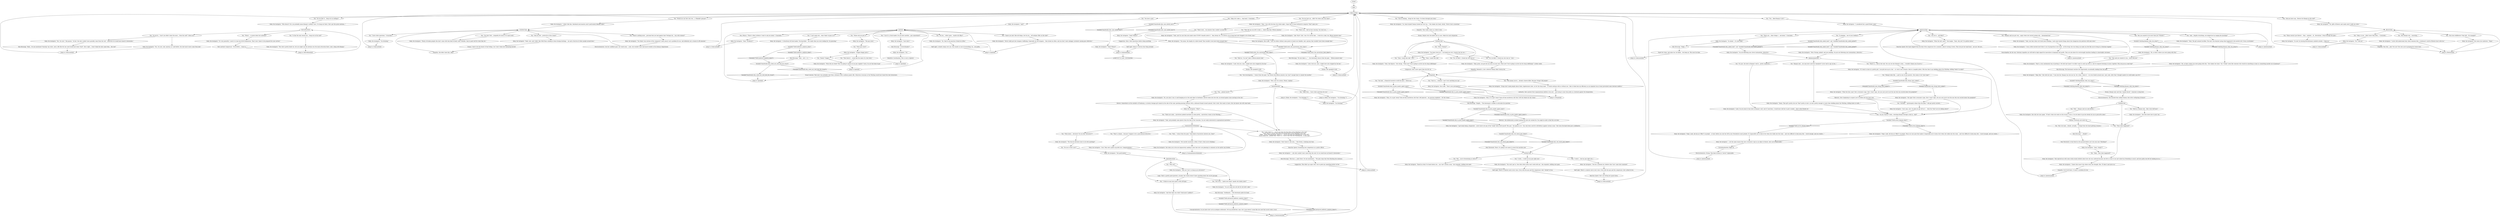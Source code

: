 # LAIR / INSTIGATOR CASE
# Here you can present your case to Ruby and find yourself left without much of a case.
# ==================================================
digraph G {
	  0 [label="START"];
	  1 [label="input"];
	  2 [label="Ruby, the Instigator: \"You know who he is -- he fucked me over. Country boy my ass...\""];
	  3 [label="Ruby, the Instigator: \"Yeah, that figures.\" She shrugs. \"What now? You're going to arrest me for drug trafficking?\""];
	  4 [label="Ruby, the Instigator: \"Yeah? Where?\""];
	  5 [label="Empathy: Was that... pity? For you? She sees you're grasping for straws here."];
	  6 [label="Empathy: She didn't hate him, okay?"];
	  7 [label="You: \"Klaasje said... you may have used the *peephole* in her wall to spy on her...\""];
	  8 [label="You: \"I know you don't like old things, but do you... sell antique rifles on the side?\""];
	  9 [label="You: \"Okay, let's take a... step back.\" (Conclude.)"];
	  10 [label="You: \"What about... elevators? Do you like *elevators*?\""];
	  11 [label="You: \"It's just, the hole in Klaasje's wall is.. pretty suspicious...\""];
	  12 [label="You: \"But you wanted to be more than just *friends*.\""];
	  13 [label="You: \"They did say you left to take a... really long leak. Fifteen minutes.\""];
	  14 [label="Ruby, the Instigator: \"Yeah, and I'm sure they also made some FUNNY remarks about it -- they always do. I've driven a lot of long haul and chugged a lot of beer, man.\""];
	  15 [label="Ruby, the Instigator: \"Why?\""];
	  16 [label="Untitled hub"];
	  17 [label="You: \"Wait -- Klaasje said you only kissed...\""];
	  18 [label="Ruby, the Instigator: \"So, heart-of-gold Tommy fucked me over too...\" She shakes her head, slowly. \"Never trust a musician.\""];
	  19 [label="Empathy: Beneath it, she's relieved Tommy didn't betray her."];
	  20 [label="Ruby, the Instigator: \"Look, fuck you, man. I might have also stopped by the bar.\""];
	  21 [label="You: \"I can't quite tell... what *kind* of gun is it?\""];
	  22 [label="You: \"And... despite everything, you helped her by staging the lynching?\""];
	  23 [label="Ruby, the Instigator: \"You think I was envious of his conquests? Look, pussy's not a problem for me. And definitely not a reason to off someone.\""];
	  24 [label="You: \"Is that the only reason you... hung out on the roof?\""];
	  25 [label="Ruby, the Instigator: \"No, they're not practical. Break too often.\""];
	  26 [label="Ruby, the Instigator: \"Nope. Look, she has an *effect* on people. That je ne sais quoi that makes it impossible not to look at her when she walks into the room -- and very difficult to look away. But -- travel enough, and you realize...\""];
	  27 [label="Logic: That's a pretty good question, actually. She clearly doesn't know anything about the secret passage."];
	  28 [label="Ruby, the Instigator: \"The view's pretty bomb too, but you might say the antenna was the main attraction there, yeah. Along with Klaasje.\""];
	  29 [label="Jump to: [rubycasehub]"];
	  30 [label="floweryhub"];
	  31 [label="You: \"There were... ten minutes they couldn't account for.\""];
	  32 [label="Ruby, the Instigator: \"Based on what I've heard about you -- you *are* serious scum,\" she responds, holding your gaze."];
	  33 [label="Ruby, the Instigator: \"Nope. Look, she has an *effect* on people -- or had, before you sent her off in your Moralintern meat grinder. It's impossible not to look at her when she walks into the room -- and very difficult to look away. But -- travel enough, and you realize...\""];
	  34 [label="Pain Threshold: Is that blood on the ground before you? Are your ears *bleeding*?"];
	  35 [label="Ruby, the Instigator: \"Go ahead -- it's your body.\""];
	  36 [label="Variable[\"boardwalk.ruby_ruled_out_roof_shot_for_viscal\"]"];
	  37 [label="Variable[\"boardwalk.ruby_ruled_out_roof_shot_for_viscal\"]", shape=diamond];
	  38 [label="!(Variable[\"boardwalk.ruby_ruled_out_roof_shot_for_viscal\"])", shape=diamond];
	  39 [label="You: \"Who's Tommy?\""];
	  40 [label="You: \"No, he didn't. I found my own way in.\""];
	  41 [label="jealoousyhub"];
	  42 [label="You: \"Do you have an... alibi? For when Lely was shot?\""];
	  43 [label="You: \"You're running... drugs for the Union. I've been through your lorry.\""];
	  44 [label="Ruby, the Instigator: \"Man, it's to get *away* from all that murderous shit that I left the Madre for the Union.\""];
	  45 [label="Esprit de Corps: And mine too, he thinks -- but keep on. This must be done."];
	  46 [label="Kim Kitsuragi: \"Goddamnit...\" The lieutenant grabs his head."];
	  47 [label="Empathy: That really comes as a blow to her."];
	  48 [label="Jump to: [rubymainhub]"];
	  49 [label="Drama: I hate to be the bearer of bad tidings, but I don't think she's perjuring herself."];
	  50 [label="You: \"Do you like to... hang out on rooftops?\""];
	  51 [label="Ruby, the Instigator: \"Not murder mysteries, either, if that's what you're thinking.\""];
	  52 [label="Ruby, the Instigator: \"Yes, I'm sure.\" She pauses. \"In fact, the shot couldn't have possibly come from the roof -- otherwise we would have heard it downstairs.\""];
	  53 [label="Jump to: [jealoousyhub]"];
	  54 [label="Ruby, the Instigator: \"Don't know it. But also...\" She frowns, studying your face."];
	  55 [label="Ruby, the Instigator: \"...the shot couldn't have come from the roof. Or we would have all heard it downstairs.\""];
	  56 [label="Jump to: [gunhub]"];
	  57 [label="Ruby, the Instigator: She scoffs. \"That's your prerogative.\""];
	  58 [label="Rhetoric: She's beginning to suspect you've broken into her lorry now."];
	  59 [label="Composure: She's more upset than she lets on."];
	  60 [label="Half Light: A doubt creeps over you. She sounds so sure of everything. So... not guilty."];
	  61 [label="Ruby, the Instigator: \"Not for a moment do I believe that *you* came here unarmed.\""];
	  62 [label="You: \"There's nothing more... personal that you had against him? Perhaps his... way with women?\""];
	  63 [label="You: \"Klaasje looks like... a girl in one of your posters. She seems to be *your type*.\""];
	  64 [label="You: \"You... liked Klaasje *a lot*.\""];
	  65 [label="Untitled hub"];
	  66 [label="You: \"Okay then... I have other questions for you.\""];
	  67 [label="Jump to: [backroomshub]"];
	  68 [label="You: \"There was... half an hour missing. You went out...\""];
	  69 [label="Variable[\"TASK.ballistics_analysis_done\"]"];
	  70 [label="Variable[\"TASK.ballistics_analysis_done\"]", shape=diamond];
	  71 [label="!(Variable[\"TASK.ballistics_analysis_done\"])", shape=diamond];
	  72 [label="Jump to: [rubycasehub]"];
	  73 [label="You: \"Really? Trigger...\""];
	  74 [label="You: \"What gun store?\""];
	  75 [label="Jump to: [rubycasehub]"];
	  76 [label="Ruby, the Instigator: \"Man, I was with the boys the whole night. I hope they at least bothered to impress *that* upon you.\""];
	  77 [label="Ruby, the Instigator: \"Wow, now I'm curious. Please, explain.\""];
	  78 [label="Jump to: [toomanyhubswithinhubs]"];
	  79 [label="Hand/Eye Coordination: This is such a wipeout."];
	  80 [label="You: \"Okay... then what happened?\""];
	  81 [label="Ruby, the Instigator: \"Yeah. The girl seemed terrified. The merc was beyond caring what happened to his mortal coil. It was a no-brainer.\""];
	  82 [label="Ruby, the Instigator: \"The fuck do elevators have to do with anything?\""];
	  83 [label="Ruby, the Instigator: \"I'm not really into old shit for old shit's sake.\""];
	  84 [label="theroofisonhub"];
	  85 [label="Jump to: [theroofisonhub]"];
	  86 [label="Ruby, the Instigator: \"That's a very sentimental way of putting it. We both had *pasts* we didn't want to catch up with us. And we enjoyed listening to music together. Why not go on a road trip?\""];
	  87 [label="Jump to: [Ruby, the Instigator: \"\"I'm listening.\"\"]"];
	  88 [label="Ruby, the Instigator: \"Yeah, one time when we'd both been drinking, I said some heated things about how dangerous her patterns with men were.\""];
	  89 [label="You: \"I wish... I could use my gun right now.\""];
	  90 [label="Ruby, the Instigator: \"You won't get to. Your dirty little tricks won't work with me,\" she responds, holding your gaze."];
	  91 [label="Reaction Speed: Her hand slipped from the dial of the compressor for a moment, almost turning it down. Then she put her hand back -- not yet. Not yet..."];
	  92 [label="Ruby, the Instigator: \"The gun store.\""];
	  93 [label="rubycasehub"];
	  94 [label="Ruby, the Instigator: \"Yeah, and probably some ghosts from the time of the Suzerain. I'm not really interested in supranatural mysteries.\""];
	  95 [label="Ruby, the Instigator: \"Yeah. *Evidence*.\""];
	  96 [label="You: \"Okay, so you... didn't leave May bells...\" (Conclude.)"];
	  97 [label="Ruby, the Instigator: She rolls her eyes again. \"If that's what she wants on the record, so be it. I'm not about to go into details for you to jerk off to later.\""];
	  98 [label="Jump to: [jealoousyhub]"];
	  99 [label="You: \"But... you're threatening us with it!\""];
	  100 [label="Variable[\"TASK.arrest_klaasje_done\"]"];
	  101 [label="Variable[\"TASK.arrest_klaasje_done\"]", shape=diamond];
	  102 [label="!(Variable[\"TASK.arrest_klaasje_done\"])", shape=diamond];
	  103 [label="Variable[\"boardwalk.ruby_drugs_lorry_asked\"]"];
	  104 [label="Variable[\"boardwalk.ruby_drugs_lorry_asked\"]", shape=diamond];
	  105 [label="!(Variable[\"boardwalk.ruby_drugs_lorry_asked\"])", shape=diamond];
	  106 [label="Ruby, the Instigator: \"What the fuck, man? She's everyone's type. She's *your* type. Are you sure you're not the one who was excited about the peephole?\""];
	  107 [label="Electrochemistry: Wrong. That kind of pussy is *never* replaceable."];
	  108 [label="Jump to: [rubycasehub]"];
	  109 [label="Ruby, the Instigator: \"What did you think? That I'm going to squeal on my gun supplier? Sorry, I'm not that kind of gal.\""];
	  110 [label="You: \"Where did you get it?\""];
	  111 [label="Ruby, the Instigator: \"Plenty of broken people who don't come with that kind of body count. Besides, they're paid well for what they do.\""];
	  112 [label="Ruby, the Instigator: \"Not particularly.\""];
	  113 [label="You: (Wince.) \"There's other evidence I want to ask you about.\" (Conclude.)"];
	  114 [label="You: \"That's a shame... because I happen to be a para-natural detective.\""];
	  115 [label="Jump to: [jealoousyhub]"];
	  116 [label="Ruby, the Instigator: \"...for the same reason that she's everyone's type as an object of desire, she's not irreplaceable.\""];
	  117 [label="Ruby, the Instigator: \"I'm listening.\""];
	  118 [label="You: \"Are you a... girl-liker?\""];
	  119 [label="You: \"Actually...\" (grotesquely whine from the pain) \"I did get pretty excited...\""];
	  120 [label="You: \"No, he didn't. I found my own way in.\" (Lie.)"];
	  121 [label="Pain Threshold: There. It's going to be easier to reach the machine now."];
	  122 [label="Ruby, the Instigator: \"Look, I'm not aware of any hole in Klaasje's wall. And if I had been, I would have told her to get it sealed -- that's what friends do.\""];
	  123 [label="peeperpeeperhub"];
	  124 [label="Ruby, the Instigator: \"My type? She's everyone's type. She's *your* type. Are you sure you're not the one who was excited about the peephole?\""];
	  125 [label="Kim Kitsuragi: \"Hmh... No one mentioned *hearing* any shots. And a rifle like the one used would have been *loud*. She's right... I don't think the shot came from... the roof.\""];
	  126 [label="You: \"She said you wanted to run... away with her.\""];
	  127 [label="You: \"Did you leave any... flowers for Klaasje on the roof?\""];
	  128 [label="Ruby, the Instigator: \"I never did understand why, when someone dies, a hothouse's worth of flowers has to die too.\""];
	  129 [label="Ruby, the Instigator: \"You mean, the length of a toilet break? That wouldn't even have been enough time.\""];
	  130 [label="Ruby, the Instigator: She scoffs. \"Can't do either without some power of mind over bladder. And, anyway, that wouldn't have been enough time.\""];
	  131 [label="Shivers: Somewhere on the outskirts of Faubourg, a scrawny teenage girl stands by the side of the road, greeting passing vehicles with a calloused thumb turned upward. She's tired. She wants to leave. But she knows she will come back."];
	  132 [label="You: \"Then what happened?\""];
	  133 [label="Ruby, the Instigator: \"Okay, fine.\" She rolls her eyes. \"I was into her. Klaasje was into me too, for a time, I know it -- we even fooled around once. And, yeah, after that I thought maybe we could make a go of it.\""];
	  134 [label="Ruby, the Instigator: \"Drugs don't make people abuse them; hopelessness does. As for the drug trade -- it would continue with or without me. I like to think that my efficiency as an organizer has at least prevented some internal conflicts.\""];
	  135 [label="Ruby, the Instigator: \"Like *fuck* I did. I was *in* all the time -- I went for a leak, ten, fifteen minutes max.\""];
	  136 [label="Untitled hub"];
	  137 [label="Drama: She speaketh truth."];
	  138 [label="Drama: She speaketh truth."];
	  139 [label="Conceptualization: Right on."];
	  140 [label="You: \"Yeah, I made him talk.\""];
	  141 [label="Variable[\"boardwalk.ruby_red_check_pain_failed\"]"];
	  142 [label="Variable[\"boardwalk.ruby_red_check_pain_failed\"]", shape=diamond];
	  143 [label="!(Variable[\"boardwalk.ruby_red_check_pain_failed\"])", shape=diamond];
	  144 [label="Ruby, the Instigator: \"Sure don't.\""];
	  145 [label="You: \"Do you... collect guns... maybe old rifles?\""];
	  146 [label="Ruby, the Instigator: \"No, not since I was 14 and hanging out at the only diner in Dardanne. Haven't been into low-risk, no-reward games since moving to the city.\""];
	  147 [label="You: \"Wait...\" (wince from the pain) \"what kinds of mysteries interest you, then?\""];
	  148 [label="Ruby, the Instigator: \"Why are *you* so hung up on elevators?\""];
	  149 [label="Variable[\"TASK.advanced_ballistics_analysis_done\"]"];
	  150 [label="Variable[\"TASK.advanced_ballistics_analysis_done\"]", shape=diamond];
	  151 [label="!(Variable[\"TASK.advanced_ballistics_analysis_done\"])", shape=diamond];
	  152 [label="Ruby, the Instigator: \"Cool. They sent a ghost-cop after me. Congratulations.\""];
	  153 [label="Variable[\"TASK.enter_the_mysterious_door_done\"]"];
	  154 [label="Variable[\"TASK.enter_the_mysterious_door_done\"]", shape=diamond];
	  155 [label="!(Variable[\"TASK.enter_the_mysterious_door_done\"])", shape=diamond];
	  156 [label="theendlesshubs"];
	  157 [label="Kim Kitsuragi: \"She has a... point there. No one mentioned...\" The pain stops him from finishing the sentence."];
	  158 [label="Variable[\"whirling.klaasje_ruby_run_away\"]"];
	  159 [label="Variable[\"whirling.klaasje_ruby_run_away\"]", shape=diamond];
	  160 [label="!(Variable[\"whirling.klaasje_ruby_run_away\"])", shape=diamond];
	  161 [label="Jump to: [gunhub]"];
	  162 [label="You: \"You're a... criminal. I can't trust anything you say.\""];
	  163 [label="Variable[\"boardwalk.ruby_la_puta_madre_agent_main\"]"];
	  164 [label="Variable[\"boardwalk.ruby_la_puta_madre_agent_main\"]", shape=diamond];
	  165 [label="!(Variable[\"boardwalk.ruby_la_puta_madre_agent_main\"])", shape=diamond];
	  166 [label="Variable[\"boardwalk.ruby_la_puta_madre_agent_main\"]"];
	  167 [label="Variable[\"boardwalk.ruby_la_puta_madre_agent_main\"]", shape=diamond];
	  168 [label="!(Variable[\"boardwalk.ruby_la_puta_madre_agent_main\"])", shape=diamond];
	  169 [label="Suggestion: More. More questions before doing anything."];
	  170 [label="Ruby, the Instigator: \"Look, fuck you, man. I might have also stopped by the bar.\""];
	  171 [label="You: \"Did you feel... protective of the Union?\""];
	  172 [label="You: \"There's a... hole in the wall. You can see into Klaasje's room... I wouldn't blame you if you've..\""];
	  173 [label="Ruby, the Instigator: \"Trigger-Happy Jack's.\""];
	  174 [label="Ruby, the Instigator: \"I didn't like him. Hardened mercenaries aren't particularly likeable types.\""];
	  175 [label="Conceptualization: So you know she's not an antiques enthusiast. Not my jurisdiction, man, but it also doesn't sound like she used that secret route. At all."];
	  176 [label="Jump to: [jealoousyhub]"];
	  177 [label="You: \"You had... a financial incentive to kill the merc.\" (Move on.)"];
	  178 [label="Ruby, the Instigator: \"Oh, so that's where you were going with this.\""];
	  179 [label="Kim Kitsuragi: \"A breechloader?\""];
	  180 [label="Kim Kitsuragi: \"Hnghh...\" The lieutenant is unable to articulate his question."];
	  181 [label="You: \"That doesn't... sound like the name of a real store.\""];
	  182 [label="You: \"There are some... mysterious pinball machines in some pretty... mysterious rooms in the Whirling...\""];
	  183 [label="Pale Latitude Compressor: \"851023933... Come in...\""];
	  184 [label="Ruby, the Instigator: \"Oh, so that's where you were going with this.\" She shakes her head. \"Do I *really* seem like someone who would do something as lame as committing murder out of jealousy?\""];
	  185 [label="Jump to: [rubycasehub]"];
	  186 [label="Kim Kitsuragi: \"That... isn't... it...\""];
	  187 [label="Ruby, the Instigator: \"Yeah? Where?\""];
	  188 [label="Ruby, the Instigator: \"No.\""];
	  189 [label="Ruby, the Instigator: \"Never really got into weapons trafficking. Especially not old weapons -- they break too often, and you don't want unhappy customers among gun collectors.\""];
	  190 [label="gunhub"];
	  191 [label="You: \"You don't feel... sympathy for mercs? It's hard work.\""];
	  192 [label="Ruby, the Instigator: \"Wow. Pissing, pinball, and now peeping. I'm just not following your insinuations, detective.\""];
	  193 [label="You: \"Why not?\""];
	  194 [label="You: \"These weren't just flowers -- they... symbols... of... Revolution.\" (Push through the pain.)"];
	  195 [label="You: \"But Klaasje was... mourning...\""];
	  196 [label="Untitled hub"];
	  197 [label="Ruby, the Instigator: \"What the hell, man?!\" She laughs. \"Yeah, why not? I've gotten worse.\""];
	  198 [label="Half Light: There's a sinister note in her voice. Even with the gun and the compressor, she's *afraid* of you."];
	  199 [label="Ruby, the Instigator: \"Damn. That girl's pretty, but not *that* pretty. In fact, no one's pretty enough to waste time skulking about the Whirling, drilling holes in walls...\""];
	  200 [label="You: \"I have other questions.\" (Conclude.)"];
	  201 [label="Electrochemistry: See her confident gaze, her toned arms -- yeah, she wouldn't have had much trouble in the intimacy department."];
	  202 [label="You: \"Not even wildflowers? May bell... for example?\""];
	  203 [label="You: \"I think we may have gone a little off-topic.\""];
	  204 [label="Reaction Speed: Evaluating your competence as a police officer."];
	  205 [label="Electrochemistry: She touched that radiant beauty, that silver wellspring of desire?"];
	  206 [label="Jump to: [gunhub]"];
	  207 [label="Authority: She's proud of her organizational abilities even now -- and trying to raise that pride as a bulwark against the desperation."];
	  208 [label="Ruby, the Instigator: \"Cool, man, cool. I'm glad you got off on it --  what the *fuck* are we talking about?\""];
	  209 [label="Kim Kitsuragi: \"...Really?\""];
	  210 [label="drugshub"];
	  211 [label="Ruby, the Instigator: \"Yes, I'm sure. And, anyway, as I said before, the shot had to have come from afar.\""];
	  212 [label="You: \"Play... pinball much?\""];
	  213 [label="Ruby, the Instigator: \"And?\""];
	  214 [label="Ruby, the Instigator: \"It's very powerful. I used it to tune into RCM frequencies. That's how I knew to be prepared for your arrival.\""];
	  215 [label="Ruby, the Instigator: \"No, gifts of flowers and candy aren't really my style.\""];
	  216 [label="Ruby, the Instigator: \"I knew that wasn't the whole story, but thought, fine, I'll take it and move on.\""];
	  217 [label="Drama: Klaasje only said they \"maybe kissed\". Someone is lying here."];
	  218 [label="Ruby, the Instigator: \"She does know how to pick 'em.\""];
	  219 [label="Variable[\"boardwalk.ruby_asked_leak\"]  and  Variable[\"boardwalk.ruby_asked_pinball\"]"];
	  220 [label="Variable[\"boardwalk.ruby_asked_leak\"]  and  Variable[\"boardwalk.ruby_asked_pinball\"]", shape=diamond];
	  221 [label="!(Variable[\"boardwalk.ruby_asked_leak\"]  and  Variable[\"boardwalk.ruby_asked_pinball\"])", shape=diamond];
	  222 [label="Drama: Maybe twist the knife? Just in case. Make her more desperate."];
	  223 [label="Ruby, the Instigator: \"Okay, great, you got into my lorry on your own. What now? You're going to arrest me for drug trafficking?\" A bitter smile."];
	  224 [label="Jump to: [rubycasehub]"];
	  225 [label="Kim Kitsuragi: \"Hngh...\""];
	  226 [label="You: \"But I do want... details, actually...\" (Cringe from the head-splitting torment.)"];
	  227 [label="Volition: Seriously, just move on."];
	  228 [label="Ruby, the Instigator: \"Yeah, *really*?\""];
	  229 [label="Rhetoric: She deliberately avoided naming the mob she worked for. You might be able to find this out later."];
	  230 [label="Ruby, the Instigator: \"Yeah, sure, and I didn't like Wild Pines sending in those foreign hirelings -- me and a fuck-ton of other people around here.\""];
	  231 [label="You: \"Would you say that Lely was... a *likeable* person?\""];
	  232 [label="Ruby, the Instigator: She looks you in the eye impassively, making it clear that she's not planning to comment on the matter any further."];
	  233 [label="Jump to: [rubycasehub]"];
	  234 [label="Ruby, the Instigator: \"I'm listening.\""];
	  235 [label="You: \"This means you're... already a known killer. Because *drugs* kill people!\""];
	  236 [label="Ruby, the Instigator: \"Man, it's to get *away* from all that murderous shit that I left Jamrock -- my previous employer -- for the Union.\""];
	  237 [label="Ruby, the Instigator: \"I got lucky being a dispatcher -- never had to do any of the *really* dirty work myself. This gun,\" she glances at it, \"has only been used for self-defence against serious scum.\" She turns the knob down just a millimetre."];
	  238 [label="Variable[\"whirling.klaasje_ruby_run_away\"]"];
	  239 [label="Variable[\"whirling.klaasje_ruby_run_away\"]", shape=diamond];
	  240 [label="!(Variable[\"whirling.klaasje_ruby_run_away\"])", shape=diamond];
	  241 [label="Kim Kitsuragi: The lieutenant watches her expectantly, occasionally shaking from the pain."];
	  242 [label="Half Light: Damn it! Destroy that thing already!"];
	  243 [label="Kim Kitsuragi: \"No one takes a...\" -- the lieutenant winces from the pain -- \"fifteen-minute leak.\""];
	  244 [label="Jump to: [rubycasehub]"];
	  245 [label="Reaction Speed: She's not letting her guard down."];
	  246 [label="Half Light: There's a sinister note in her voice. Even with the gun and the compressor, she's afraid of you."];
	  247 [label="Ruby, the Instigator: \"If I want to stare at a pretty girl, I can pick one up at a bar -- or, worst case scenario, look at a naughty photo. Who has time to go skulking about the Whirling, drilling *holes* in walls?\""];
	  248 [label="You: \"Do you or don't you?!\""];
	  249 [label="You: \"Not even...\" (grab your head) \"quaint old rickety ones?\""];
	  250 [label="toomanyhubswithinhubs"];
	  251 [label="Ruby, the Instigator: \"I considered her a good friend, yeah.\""];
	  252 [label="Ruby, the Instigator: \"No, I did not.\""];
	  253 [label="You: \"Our investigation...\" (wince from the pain) \"has shown that fifteen minutes was *just* enough time to commit the murder.\""];
	  254 [label="Ruby, the Instigator: \"She rejected me with some wishy-washy bullshit about how she was confused because she felt so close to me and valued my friendship so much, and how guilty she felt for leading me on...\""];
	  255 [label="Ruby, the Instigator: \"I was a little worried she'd blow it out of proportion in her head -- all the drugs she was doing can make you feel like you're living in a Dolorian tragedy.\""];
	  256 [label="You: \"Hold on, Klaasje only... likes truly buff men!\""];
	  257 [label="Encyclopedia: By the way! Dolorian tragedies are still held in high regard for innovation in language and motifs. They are also know for overwrought emotions leading to catastrophic outcomes."];
	  258 [label="Jump to: [gunhub]"];
	  259 [label="Variable[\"boardwalk.ruby_case_exited_once\"]"];
	  260 [label="Variable[\"boardwalk.ruby_case_exited_once\"]", shape=diamond];
	  261 [label="!(Variable[\"boardwalk.ruby_case_exited_once\"])", shape=diamond];
	  262 [label="You: \"Hold on, *no one* takes a fifteen-minute leak.\""];
	  263 [label="Suggestion: That didn't go super well. You've gotta lay something better on her."];
	  264 [label="You: \"I wish I... had my gun right now...\""];
	  265 [label="You: \"I see it's a front-loader. Do you have another... gun somewhere?\""];
	  266 [label="You: \"You have a gun.\""];
	  267 [label="Ruby, the Instigator: \"Who doesn't? Oh, you probably mean Klaasje's rooftop. Sure, I've hung out there. She's got this great antenna...\""];
	  269 [label="backroomshub"];
	  270 [label="Visual Calculus: That merc was probably shot from a distance with a military-grade rifle. Otherwise everyone at the Whirling would have heard the shot downstairs."];
	  271 [label="Empathy: No ill will there. It wasn't a problem for her."];
	  272 [label="You: \"Yeah, I made him talk.\" (Lie.)"];
	  273 [label="You: \"What's... so great about her antenna?\""];
	  274 [label="Ruby, the Instigator: \"A Nachtwey 80 front-loader. Two-barrelled -- not really what you were looking for, I'm guessing.\""];
	  275 [label="You: \"So you *haven't* been.. watching Klaasje through a hole in.. wall?\""];
	  276 [label="You: \"So you're... *sure* you didn't shoot the merc... from the roof?\" (Move on.)"];
	  277 [label="You: \"Is peeping... one of your hobbies?\""];
	  278 [label="Ruby, the Instigator: \"I'm not following your clever insinuations, detective.\""];
	  279 [label="Ruby, the Instigator: \"And that topic was what? Staircases? Ladders?\""];
	  280 [label="You: \"There are... other things I... ask about.\" (Conclude.)"];
	  281 [label="Ruby, the Instigator: She raises her eyebrows. \"Nope.\""];
	  282 [label="Ruby, the Instigator: \"So now I'm leaving Revolutionary symbols around... Come on.\""];
	  283 [label="You: \"Look, there's a... secret way from the first floor of the Whirling to the roof.\"\n\"Look, there's a secret way from the ground floor of the Whirling to the roof.\"\n\"Okay... never mind mysteries. There's a... secret way from the Whirling bar to the roof.\"\n\"Never mind the... pinball then. There's a... secret way from the Whirling bar... to the roof.\""];
	  284 [label="Jump to: [Ruby, the Instigator: \"\"I'm listening.\"\"]"];
	  285 [label="You: \"Klaasje said you got very... angry when she started seeing Lely -- threatened her.\""];
	  286 [label="Jump to: [floweryhub]"];
	  287 [label="Jump to: [drugshub]"];
	  9680436 [label="JUMP OUT to LAIR / INSTIGATOR", shape=diamond];
	  0 -> 1
	  1 -> 93
	  2 -> 120
	  2 -> 272
	  2 -> 40
	  2 -> 140
	  3 -> 59
	  4 -> 169
	  5 -> 286
	  6 -> 65
	  7 -> 199
	  8 -> 189
	  9 -> 259
	  10 -> 82
	  11 -> 122
	  12 -> 238
	  13 -> 14
	  14 -> 130
	  15 -> 283
	  15 -> 182
	  16 -> 256
	  16 -> 17
	  16 -> 132
	  17 -> 97
	  18 -> 47
	  19 -> 210
	  20 -> 138
	  21 -> 274
	  22 -> 81
	  23 -> 201
	  24 -> 28
	  25 -> 60
	  26 -> 116
	  27 -> 249
	  27 -> 203
	  28 -> 85
	  29 -> 93
	  30 -> 96
	  30 -> 194
	  30 -> 202
	  30 -> 195
	  31 -> 129
	  32 -> 198
	  33 -> 116
	  34 -> 228
	  35 -> 225
	  36 -> 37
	  36 -> 38
	  37 -> 258
	  38 -> 270
	  39 -> 2
	  40 -> 223
	  41 -> 12
	  41 -> 277
	  41 -> 118
	  41 -> 22
	  41 -> 280
	  41 -> 285
	  42 -> 76
	  43 -> 18
	  44 -> 180
	  45 -> 224
	  46 -> 149
	  47 -> 222
	  48 -> 9680436
	  49 -> 6
	  50 -> 267
	  51 -> 232
	  52 -> 125
	  53 -> 41
	  54 -> 204
	  55 -> 157
	  56 -> 190
	  57 -> 287
	  58 -> 275
	  58 -> 119
	  59 -> 210
	  60 -> 161
	  61 -> 246
	  62 -> 23
	  63 -> 103
	  64 -> 251
	  65 -> 200
	  65 -> 171
	  65 -> 62
	  65 -> 191
	  66 -> 284
	  67 -> 269
	  68 -> 135
	  69 -> 70
	  69 -> 71
	  70 -> 186
	  71 -> 36
	  72 -> 93
	  73 -> 109
	  74 -> 173
	  75 -> 93
	  76 -> 68
	  76 -> 13
	  76 -> 31
	  77 -> 269
	  78 -> 250
	  79 -> 206
	  80 -> 254
	  81 -> 115
	  82 -> 248
	  83 -> 46
	  84 -> 24
	  84 -> 273
	  84 -> 276
	  85 -> 84
	  86 -> 241
	  87 -> 234
	  88 -> 255
	  89 -> 90
	  90 -> 198
	  91 -> 41
	  92 -> 74
	  93 -> 64
	  93 -> 231
	  93 -> 9
	  93 -> 42
	  93 -> 266
	  93 -> 43
	  93 -> 50
	  93 -> 127
	  94 -> 250
	  95 -> 75
	  96 -> 252
	  97 -> 227
	  98 -> 41
	  99 -> 32
	  100 -> 101
	  100 -> 102
	  101 -> 33
	  102 -> 26
	  103 -> 104
	  103 -> 105
	  104 -> 124
	  105 -> 106
	  106 -> 58
	  107 -> 53
	  108 -> 93
	  109 -> 56
	  110 -> 92
	  111 -> 65
	  112 -> 156
	  113 -> 95
	  114 -> 152
	  115 -> 41
	  116 -> 139
	  117 -> 72
	  118 -> 197
	  119 -> 208
	  120 -> 223
	  121 -> 196
	  122 -> 275
	  123 -> 11
	  123 -> 172
	  123 -> 7
	  124 -> 275
	  124 -> 119
	  125 -> 29
	  126 -> 86
	  127 -> 215
	  128 -> 286
	  129 -> 153
	  130 -> 153
	  131 -> 15
	  132 -> 254
	  133 -> 158
	  134 -> 207
	  135 -> 153
	  136 -> 39
	  136 -> 40
	  136 -> 140
	  136 -> 272
	  136 -> 120
	  137 -> 253
	  138 -> 233
	  139 -> 107
	  140 -> 3
	  141 -> 142
	  141 -> 143
	  142 -> 196
	  143 -> 121
	  144 -> 179
	  145 -> 25
	  146 -> 131
	  147 -> 51
	  148 -> 27
	  149 -> 150
	  149 -> 151
	  150 -> 175
	  151 -> 67
	  152 -> 78
	  153 -> 154
	  153 -> 155
	  154 -> 253
	  154 -> 262
	  155 -> 243
	  156 -> 193
	  156 -> 203
	  156 -> 249
	  157 -> 263
	  158 -> 160
	  158 -> 159
	  159 -> 217
	  160 -> 205
	  161 -> 190
	  162 -> 57
	  163 -> 164
	  163 -> 165
	  164 -> 44
	  165 -> 236
	  166 -> 168
	  166 -> 167
	  167 -> 237
	  168 -> 229
	  169 -> 242
	  170 -> 137
	  171 -> 230
	  172 -> 247
	  173 -> 73
	  173 -> 181
	  174 -> 65
	  175 -> 67
	  176 -> 41
	  177 -> 163
	  178 -> 126
	  179 -> 188
	  180 -> 166
	  181 -> 109
	  182 -> 94
	  183 -> 85
	  184 -> 241
	  185 -> 93
	  186 -> 36
	  187 -> 48
	  188 -> 79
	  189 -> 161
	  190 -> 8
	  190 -> 265
	  190 -> 110
	  190 -> 145
	  190 -> 113
	  190 -> 21
	  191 -> 111
	  192 -> 123
	  193 -> 148
	  194 -> 282
	  195 -> 128
	  196 -> 264
	  196 -> 89
	  196 -> 99
	  197 -> 91
	  198 -> 108
	  199 -> 275
	  200 -> 117
	  201 -> 65
	  202 -> 281
	  203 -> 279
	  204 -> 55
	  205 -> 16
	  206 -> 190
	  207 -> 287
	  208 -> 275
	  209 -> 34
	  210 -> 177
	  210 -> 162
	  210 -> 235
	  211 -> 29
	  212 -> 146
	  213 -> 190
	  214 -> 183
	  215 -> 30
	  216 -> 271
	  217 -> 205
	  218 -> 132
	  219 -> 220
	  219 -> 221
	  220 -> 192
	  221 -> 278
	  222 -> 136
	  223 -> 19
	  224 -> 93
	  225 -> 45
	  226 -> 209
	  227 -> 226
	  227 -> 132
	  228 -> 80
	  229 -> 237
	  230 -> 49
	  231 -> 174
	  232 -> 78
	  233 -> 93
	  234 -> 93
	  235 -> 134
	  236 -> 180
	  237 -> 141
	  238 -> 240
	  238 -> 239
	  239 -> 178
	  240 -> 184
	  241 -> 133
	  242 -> 48
	  243 -> 20
	  244 -> 93
	  245 -> 108
	  246 -> 245
	  247 -> 275
	  247 -> 63
	  248 -> 112
	  249 -> 83
	  250 -> 10
	  250 -> 283
	  250 -> 114
	  250 -> 147
	  251 -> 41
	  252 -> 185
	  253 -> 77
	  254 -> 216
	  255 -> 257
	  256 -> 218
	  257 -> 98
	  258 -> 190
	  259 -> 260
	  259 -> 261
	  260 -> 187
	  261 -> 4
	  262 -> 170
	  263 -> 244
	  264 -> 61
	  265 -> 144
	  266 -> 213
	  267 -> 84
	  269 -> 66
	  269 -> 283
	  269 -> 212
	  270 -> 258
	  271 -> 176
	  272 -> 3
	  273 -> 214
	  274 -> 69
	  275 -> 100
	  276 -> 211
	  276 -> 52
	  277 -> 219
	  278 -> 123
	  279 -> 67
	  280 -> 35
	  281 -> 286
	  282 -> 5
	  283 -> 54
	  284 -> 234
	  285 -> 88
	  286 -> 30
	  287 -> 210
}

